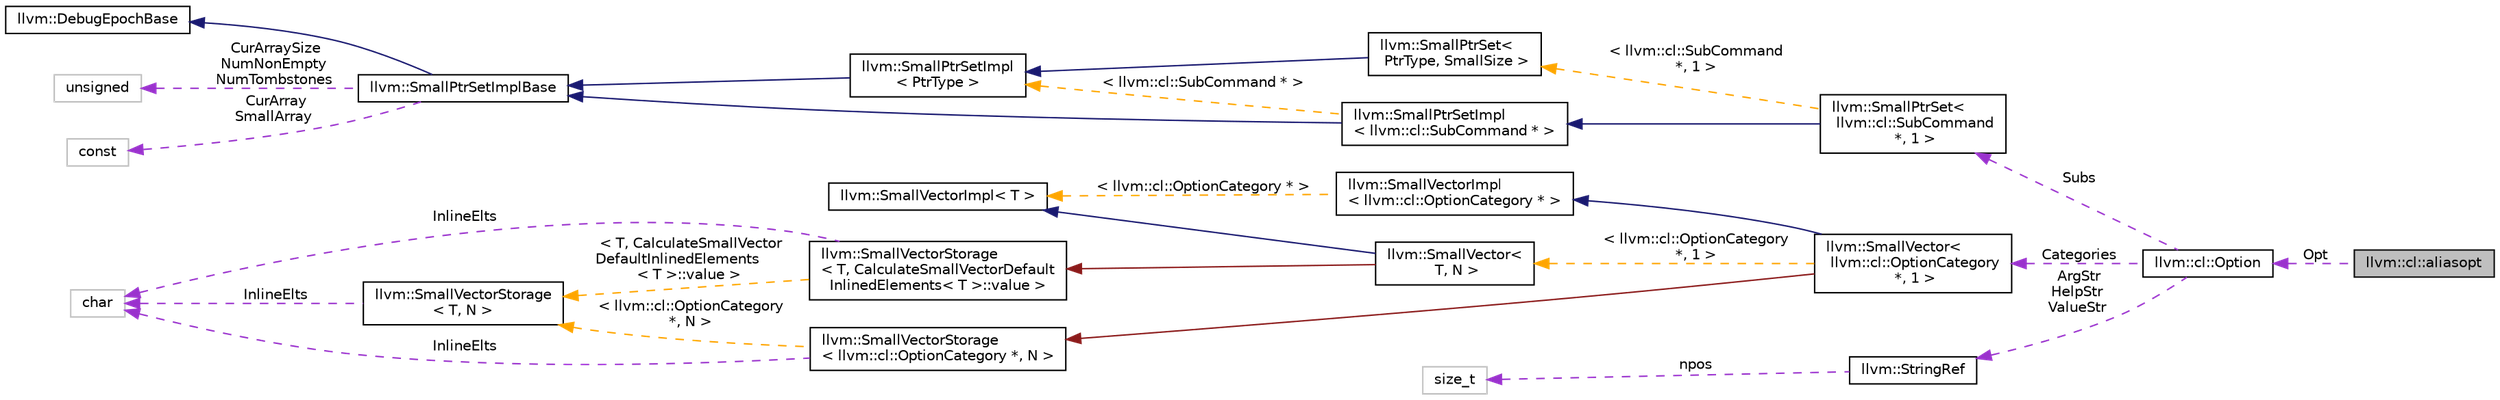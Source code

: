 digraph "llvm::cl::aliasopt"
{
 // LATEX_PDF_SIZE
  bgcolor="transparent";
  edge [fontname="Helvetica",fontsize="10",labelfontname="Helvetica",labelfontsize="10"];
  node [fontname="Helvetica",fontsize="10",shape=record];
  rankdir="LR";
  Node1 [label="llvm::cl::aliasopt",height=0.2,width=0.4,color="black", fillcolor="grey75", style="filled", fontcolor="black",tooltip=" "];
  Node2 -> Node1 [dir="back",color="darkorchid3",fontsize="10",style="dashed",label=" Opt" ,fontname="Helvetica"];
  Node2 [label="llvm::cl::Option",height=0.2,width=0.4,color="black",URL="$classllvm_1_1cl_1_1Option.html",tooltip=" "];
  Node3 -> Node2 [dir="back",color="darkorchid3",fontsize="10",style="dashed",label=" Subs" ,fontname="Helvetica"];
  Node3 [label="llvm::SmallPtrSet\<\l llvm::cl::SubCommand\l *, 1 \>",height=0.2,width=0.4,color="black",URL="$classllvm_1_1SmallPtrSet.html",tooltip=" "];
  Node4 -> Node3 [dir="back",color="midnightblue",fontsize="10",style="solid",fontname="Helvetica"];
  Node4 [label="llvm::SmallPtrSetImpl\l\< llvm::cl::SubCommand * \>",height=0.2,width=0.4,color="black",URL="$classllvm_1_1SmallPtrSetImpl.html",tooltip=" "];
  Node5 -> Node4 [dir="back",color="midnightblue",fontsize="10",style="solid",fontname="Helvetica"];
  Node5 [label="llvm::SmallPtrSetImplBase",height=0.2,width=0.4,color="black",URL="$classllvm_1_1SmallPtrSetImplBase.html",tooltip="SmallPtrSetImplBase - This is the common code shared among all the SmallPtrSet<>'s,..."];
  Node6 -> Node5 [dir="back",color="midnightblue",fontsize="10",style="solid",fontname="Helvetica"];
  Node6 [label="llvm::DebugEpochBase",height=0.2,width=0.4,color="black",URL="$classllvm_1_1DebugEpochBase.html",tooltip="A base class for data structure classes wishing to make iterators (\"handles\") pointing into themselve..."];
  Node7 -> Node5 [dir="back",color="darkorchid3",fontsize="10",style="dashed",label=" CurArraySize\nNumNonEmpty\nNumTombstones" ,fontname="Helvetica"];
  Node7 [label="unsigned",height=0.2,width=0.4,color="grey75",tooltip=" "];
  Node8 -> Node5 [dir="back",color="darkorchid3",fontsize="10",style="dashed",label=" CurArray\nSmallArray" ,fontname="Helvetica"];
  Node8 [label="const",height=0.2,width=0.4,color="grey75",tooltip=" "];
  Node9 -> Node4 [dir="back",color="orange",fontsize="10",style="dashed",label=" \< llvm::cl::SubCommand * \>" ,fontname="Helvetica"];
  Node9 [label="llvm::SmallPtrSetImpl\l\< PtrType \>",height=0.2,width=0.4,color="black",URL="$classllvm_1_1SmallPtrSetImpl.html",tooltip="A templated base class for SmallPtrSet which provides the typesafe interface that is common across al..."];
  Node5 -> Node9 [dir="back",color="midnightblue",fontsize="10",style="solid",fontname="Helvetica"];
  Node10 -> Node3 [dir="back",color="orange",fontsize="10",style="dashed",label=" \< llvm::cl::SubCommand\l *, 1 \>" ,fontname="Helvetica"];
  Node10 [label="llvm::SmallPtrSet\<\l PtrType, SmallSize \>",height=0.2,width=0.4,color="black",URL="$classllvm_1_1SmallPtrSet.html",tooltip="SmallPtrSet - This class implements a set which is optimized for holding SmallSize or less elements."];
  Node9 -> Node10 [dir="back",color="midnightblue",fontsize="10",style="solid",fontname="Helvetica"];
  Node11 -> Node2 [dir="back",color="darkorchid3",fontsize="10",style="dashed",label=" Categories" ,fontname="Helvetica"];
  Node11 [label="llvm::SmallVector\<\l llvm::cl::OptionCategory\l *, 1 \>",height=0.2,width=0.4,color="black",URL="$classllvm_1_1SmallVector.html",tooltip=" "];
  Node12 -> Node11 [dir="back",color="midnightblue",fontsize="10",style="solid",fontname="Helvetica"];
  Node12 [label="llvm::SmallVectorImpl\l\< llvm::cl::OptionCategory * \>",height=0.2,width=0.4,color="black",URL="$classllvm_1_1SmallVectorImpl.html",tooltip=" "];
  Node13 -> Node12 [dir="back",color="orange",fontsize="10",style="dashed",label=" \< llvm::cl::OptionCategory * \>" ,fontname="Helvetica"];
  Node13 [label="llvm::SmallVectorImpl\< T \>",height=0.2,width=0.4,color="black",URL="$classllvm_1_1SmallVectorImpl.html",tooltip="This class consists of common code factored out of the SmallVector class to reduce code duplication b..."];
  Node14 -> Node11 [dir="back",color="firebrick4",fontsize="10",style="solid",fontname="Helvetica"];
  Node14 [label="llvm::SmallVectorStorage\l\< llvm::cl::OptionCategory *, N \>",height=0.2,width=0.4,color="black",URL="$structllvm_1_1SmallVectorStorage.html",tooltip=" "];
  Node15 -> Node14 [dir="back",color="darkorchid3",fontsize="10",style="dashed",label=" InlineElts" ,fontname="Helvetica"];
  Node15 [label="char",height=0.2,width=0.4,color="grey75",tooltip=" "];
  Node16 -> Node14 [dir="back",color="orange",fontsize="10",style="dashed",label=" \< llvm::cl::OptionCategory\l *, N \>" ,fontname="Helvetica"];
  Node16 [label="llvm::SmallVectorStorage\l\< T, N \>",height=0.2,width=0.4,color="black",URL="$structllvm_1_1SmallVectorStorage.html",tooltip="Storage for the SmallVector elements."];
  Node15 -> Node16 [dir="back",color="darkorchid3",fontsize="10",style="dashed",label=" InlineElts" ,fontname="Helvetica"];
  Node17 -> Node11 [dir="back",color="orange",fontsize="10",style="dashed",label=" \< llvm::cl::OptionCategory\l *, 1 \>" ,fontname="Helvetica"];
  Node17 [label="llvm::SmallVector\<\l T, N \>",height=0.2,width=0.4,color="black",URL="$classllvm_1_1SmallVector.html",tooltip="This is a 'vector' (really, a variable-sized array), optimized for the case when the array is small."];
  Node13 -> Node17 [dir="back",color="midnightblue",fontsize="10",style="solid",fontname="Helvetica"];
  Node18 -> Node17 [dir="back",color="firebrick4",fontsize="10",style="solid",fontname="Helvetica"];
  Node18 [label="llvm::SmallVectorStorage\l\< T, CalculateSmallVectorDefault\lInlinedElements\< T \>::value \>",height=0.2,width=0.4,color="black",URL="$structllvm_1_1SmallVectorStorage.html",tooltip=" "];
  Node15 -> Node18 [dir="back",color="darkorchid3",fontsize="10",style="dashed",label=" InlineElts" ,fontname="Helvetica"];
  Node16 -> Node18 [dir="back",color="orange",fontsize="10",style="dashed",label=" \< T, CalculateSmallVector\lDefaultInlinedElements\l\< T \>::value \>" ,fontname="Helvetica"];
  Node19 -> Node2 [dir="back",color="darkorchid3",fontsize="10",style="dashed",label=" ArgStr\nHelpStr\nValueStr" ,fontname="Helvetica"];
  Node19 [label="llvm::StringRef",height=0.2,width=0.4,color="black",URL="$classllvm_1_1StringRef.html",tooltip="StringRef - Represent a constant reference to a string, i.e."];
  Node20 -> Node19 [dir="back",color="darkorchid3",fontsize="10",style="dashed",label=" npos" ,fontname="Helvetica"];
  Node20 [label="size_t",height=0.2,width=0.4,color="grey75",tooltip=" "];
}
